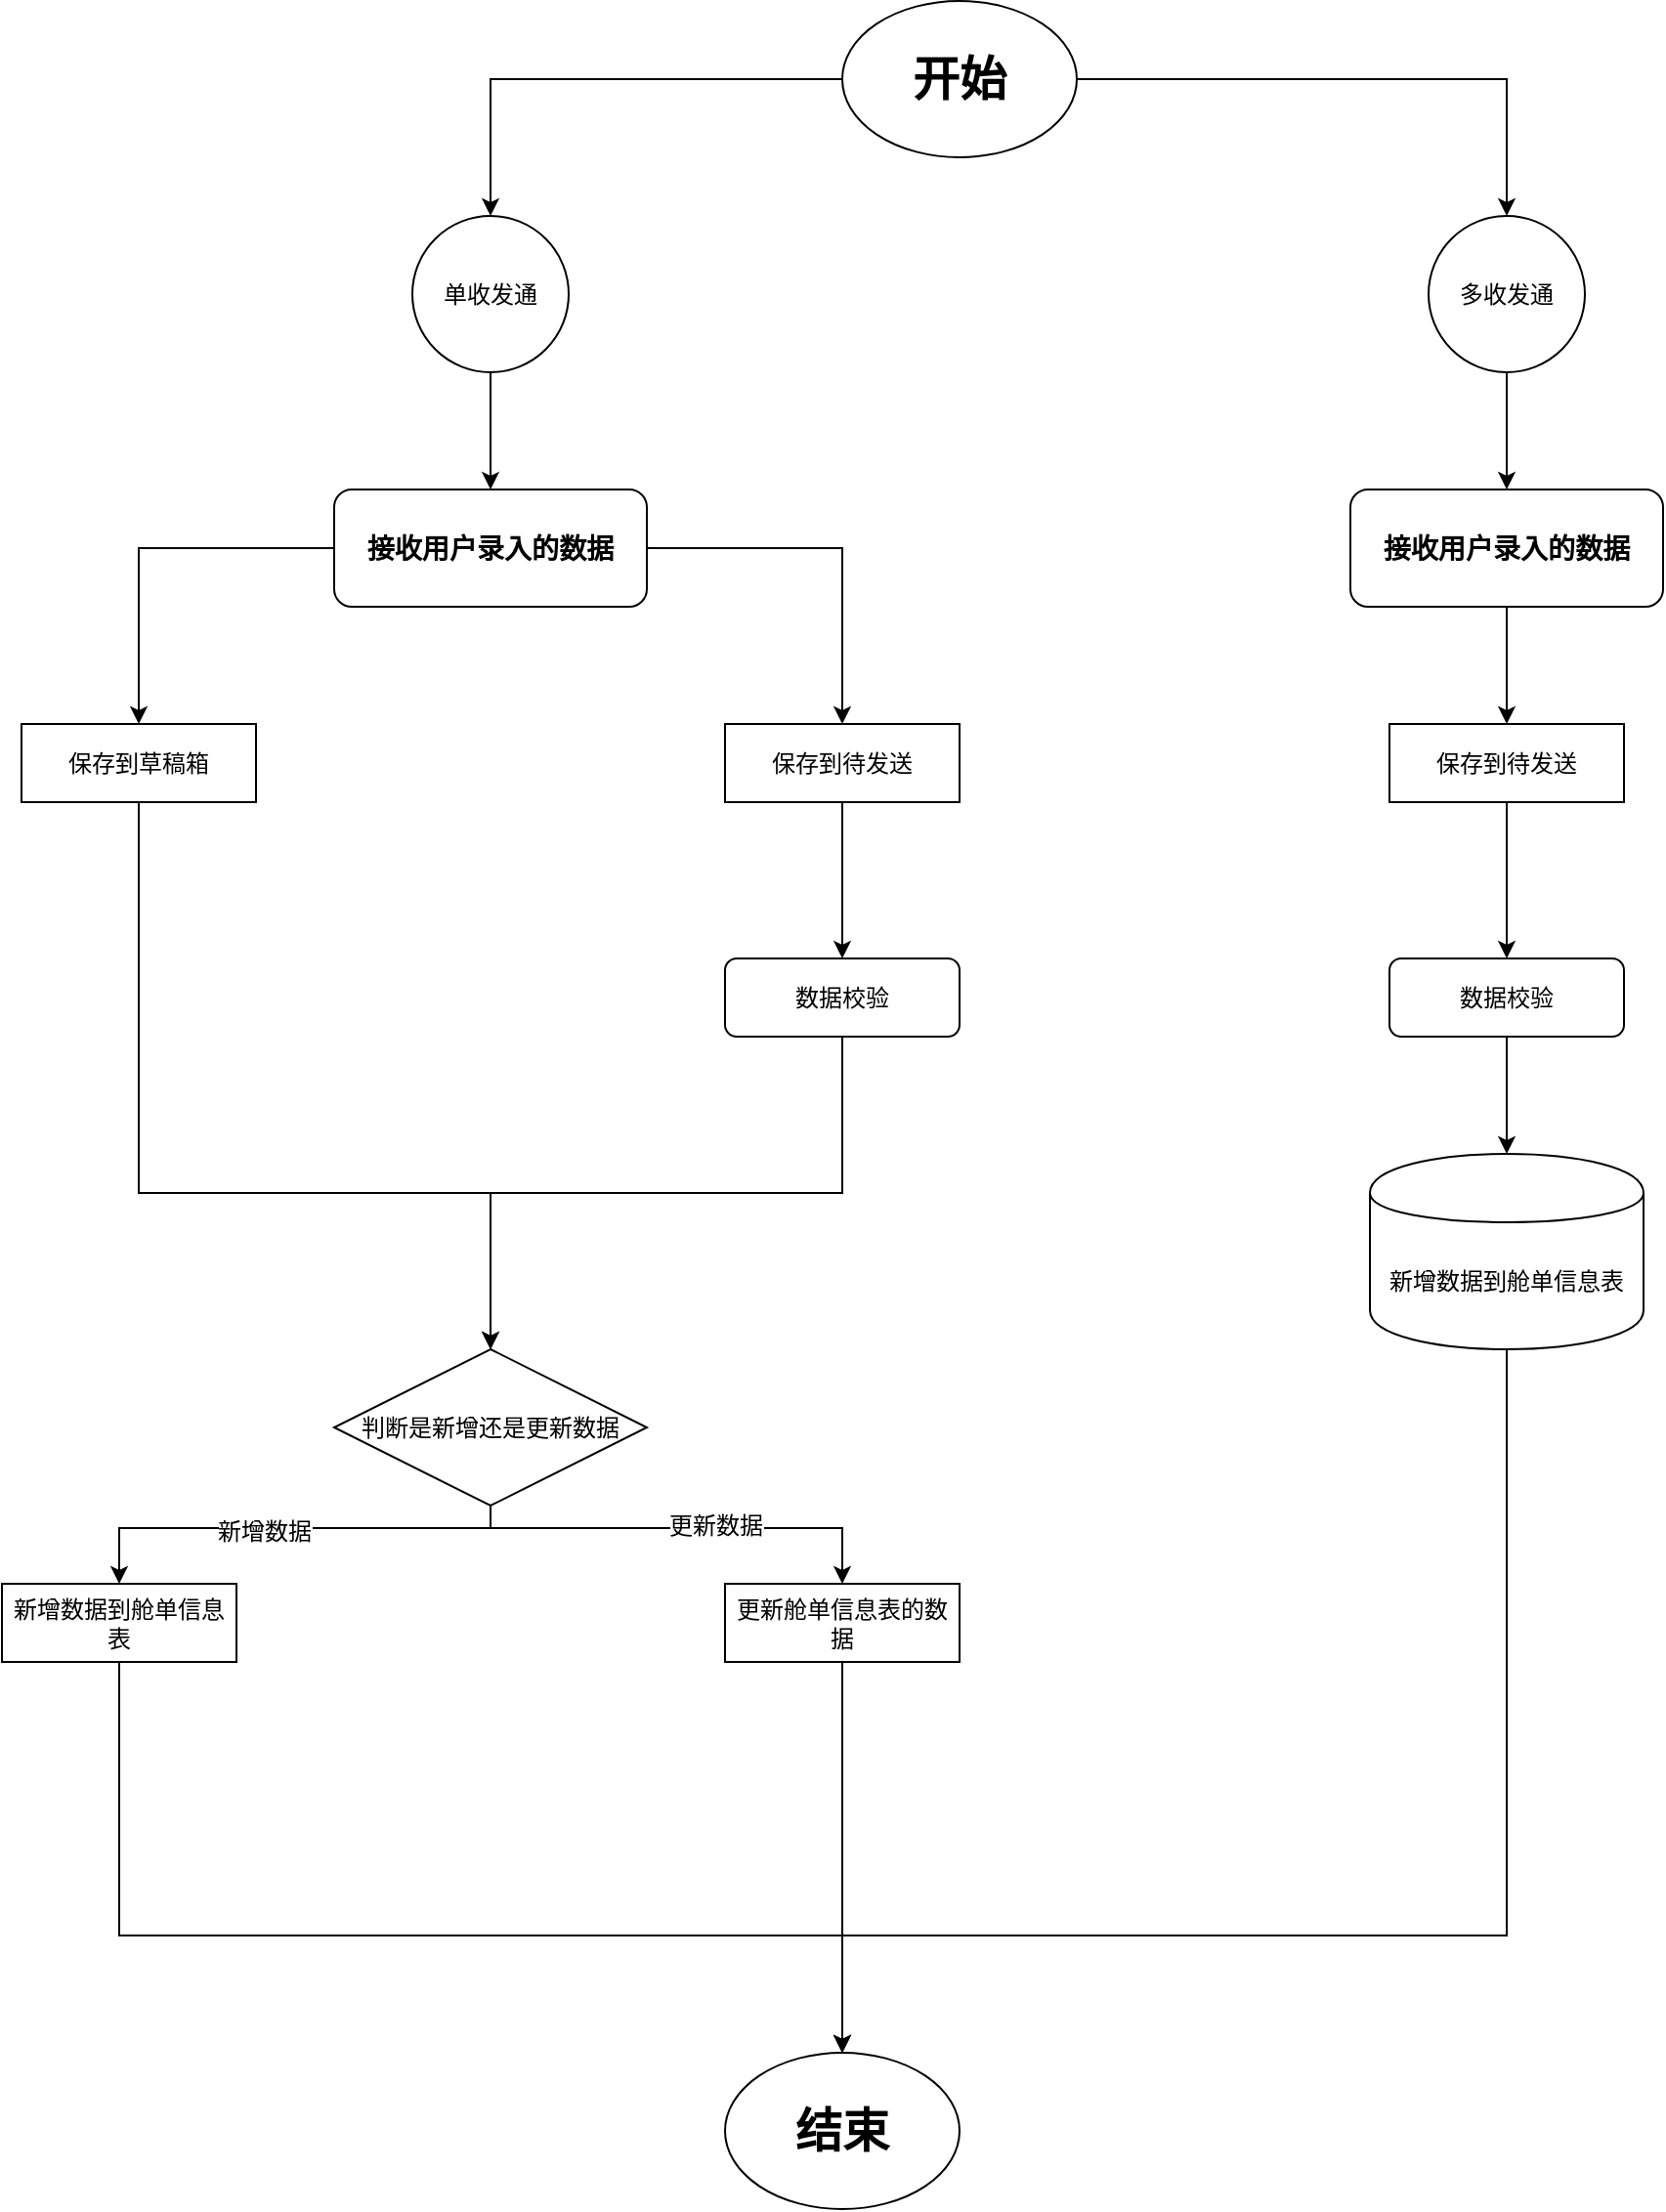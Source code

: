 <mxfile version="11.1.2" type="github"><diagram id="dHn2w-NndSEkanyDAwgJ" name="第 1 页"><mxGraphModel dx="1422" dy="764" grid="1" gridSize="10" guides="1" tooltips="1" connect="1" arrows="1" fold="1" page="1" pageScale="1" pageWidth="827" pageHeight="1169" math="0" shadow="0"><root><mxCell id="0"/><mxCell id="1" parent="0"/><mxCell id="r9f79finVWVbEoPjkivC-4" style="edgeStyle=orthogonalEdgeStyle;rounded=0;orthogonalLoop=1;jettySize=auto;html=1;" edge="1" parent="1" source="DO8jccDImHxHZumNBGkk-2" target="r9f79finVWVbEoPjkivC-2"><mxGeometry relative="1" as="geometry"/></mxCell><mxCell id="r9f79finVWVbEoPjkivC-5" style="edgeStyle=orthogonalEdgeStyle;rounded=0;orthogonalLoop=1;jettySize=auto;html=1;entryX=0.5;entryY=0;entryDx=0;entryDy=0;" edge="1" parent="1" source="DO8jccDImHxHZumNBGkk-2" target="r9f79finVWVbEoPjkivC-3"><mxGeometry relative="1" as="geometry"/></mxCell><mxCell id="DO8jccDImHxHZumNBGkk-2" value="&lt;h1&gt;开始&lt;/h1&gt;" style="ellipse;whiteSpace=wrap;html=1;" parent="1" vertex="1"><mxGeometry x="430" y="18.5" width="120" height="80" as="geometry"/></mxCell><mxCell id="DO8jccDImHxHZumNBGkk-3" style="edgeStyle=orthogonalEdgeStyle;rounded=0;orthogonalLoop=1;jettySize=auto;html=1;entryX=0.5;entryY=0;entryDx=0;entryDy=0;" parent="1" source="DO8jccDImHxHZumNBGkk-5" target="DO8jccDImHxHZumNBGkk-8" edge="1"><mxGeometry relative="1" as="geometry"/></mxCell><mxCell id="DO8jccDImHxHZumNBGkk-4" style="edgeStyle=orthogonalEdgeStyle;rounded=0;orthogonalLoop=1;jettySize=auto;html=1;entryX=0.5;entryY=0;entryDx=0;entryDy=0;" parent="1" source="DO8jccDImHxHZumNBGkk-5" target="DO8jccDImHxHZumNBGkk-10" edge="1"><mxGeometry relative="1" as="geometry"/></mxCell><mxCell id="DO8jccDImHxHZumNBGkk-5" value="&lt;h3&gt;接收用户录入的数据&lt;/h3&gt;" style="rounded=1;whiteSpace=wrap;html=1;" parent="1" vertex="1"><mxGeometry x="170" y="268.5" width="160" height="60" as="geometry"/></mxCell><mxCell id="DO8jccDImHxHZumNBGkk-7" style="edgeStyle=elbowEdgeStyle;rounded=0;orthogonalLoop=1;jettySize=auto;elbow=vertical;html=1;" parent="1" source="DO8jccDImHxHZumNBGkk-8" target="DO8jccDImHxHZumNBGkk-17" edge="1"><mxGeometry relative="1" as="geometry"><Array as="points"><mxPoint x="250" y="628.5"/></Array></mxGeometry></mxCell><mxCell id="DO8jccDImHxHZumNBGkk-8" value="保存到草稿箱" style="rounded=0;whiteSpace=wrap;html=1;" parent="1" vertex="1"><mxGeometry x="10" y="388.5" width="120" height="40" as="geometry"/></mxCell><mxCell id="DO8jccDImHxHZumNBGkk-9" value="" style="edgeStyle=orthogonalEdgeStyle;rounded=0;orthogonalLoop=1;jettySize=auto;html=1;" parent="1" source="DO8jccDImHxHZumNBGkk-10" target="DO8jccDImHxHZumNBGkk-12" edge="1"><mxGeometry relative="1" as="geometry"/></mxCell><mxCell id="DO8jccDImHxHZumNBGkk-10" value="保存到待发送" style="rounded=0;whiteSpace=wrap;html=1;" parent="1" vertex="1"><mxGeometry x="370" y="388.5" width="120" height="40" as="geometry"/></mxCell><mxCell id="DO8jccDImHxHZumNBGkk-11" style="edgeStyle=elbowEdgeStyle;rounded=0;orthogonalLoop=1;jettySize=auto;elbow=vertical;html=1;" parent="1" source="DO8jccDImHxHZumNBGkk-12" target="DO8jccDImHxHZumNBGkk-17" edge="1"><mxGeometry relative="1" as="geometry"/></mxCell><mxCell id="DO8jccDImHxHZumNBGkk-12" value="数据校验" style="rounded=1;whiteSpace=wrap;html=1;" parent="1" vertex="1"><mxGeometry x="370" y="508.5" width="120" height="40" as="geometry"/></mxCell><mxCell id="DO8jccDImHxHZumNBGkk-13" style="edgeStyle=elbowEdgeStyle;rounded=0;orthogonalLoop=1;jettySize=auto;elbow=vertical;html=1;entryX=0.5;entryY=0;entryDx=0;entryDy=0;" parent="1" source="DO8jccDImHxHZumNBGkk-17" target="DO8jccDImHxHZumNBGkk-19" edge="1"><mxGeometry relative="1" as="geometry"><Array as="points"><mxPoint x="70" y="800"/></Array></mxGeometry></mxCell><mxCell id="DO8jccDImHxHZumNBGkk-14" value="新增数据" style="text;html=1;resizable=0;points=[];align=center;verticalAlign=middle;labelBackgroundColor=#ffffff;" parent="DO8jccDImHxHZumNBGkk-13" vertex="1" connectable="0"><mxGeometry x="0.109" y="2" relative="1" as="geometry"><mxPoint as="offset"/></mxGeometry></mxCell><mxCell id="DO8jccDImHxHZumNBGkk-15" style="edgeStyle=elbowEdgeStyle;rounded=0;orthogonalLoop=1;jettySize=auto;elbow=vertical;html=1;exitX=0.5;exitY=1;exitDx=0;exitDy=0;" parent="1" source="DO8jccDImHxHZumNBGkk-17" target="DO8jccDImHxHZumNBGkk-21" edge="1"><mxGeometry relative="1" as="geometry"><Array as="points"><mxPoint x="280" y="800"/></Array></mxGeometry></mxCell><mxCell id="DO8jccDImHxHZumNBGkk-16" value="更新数据" style="text;html=1;resizable=0;points=[];align=center;verticalAlign=middle;labelBackgroundColor=#ffffff;" parent="DO8jccDImHxHZumNBGkk-15" vertex="1" connectable="0"><mxGeometry x="0.145" y="1" relative="1" as="geometry"><mxPoint as="offset"/></mxGeometry></mxCell><mxCell id="DO8jccDImHxHZumNBGkk-17" value="判断是新增还是更新数据" style="rhombus;whiteSpace=wrap;html=1;" parent="1" vertex="1"><mxGeometry x="170" y="708.5" width="160" height="80" as="geometry"/></mxCell><mxCell id="r9f79finVWVbEoPjkivC-25" style="edgeStyle=elbowEdgeStyle;rounded=0;orthogonalLoop=1;jettySize=auto;elbow=vertical;html=1;" edge="1" parent="1" source="DO8jccDImHxHZumNBGkk-19" target="r9f79finVWVbEoPjkivC-16"><mxGeometry relative="1" as="geometry"><Array as="points"><mxPoint x="280" y="1008.5"/></Array></mxGeometry></mxCell><mxCell id="DO8jccDImHxHZumNBGkk-19" value="新增数据到舱单信息表" style="rounded=0;whiteSpace=wrap;html=1;" parent="1" vertex="1"><mxGeometry y="828.5" width="120" height="40" as="geometry"/></mxCell><mxCell id="r9f79finVWVbEoPjkivC-27" style="edgeStyle=elbowEdgeStyle;rounded=0;orthogonalLoop=1;jettySize=auto;elbow=vertical;html=1;entryX=0.5;entryY=0;entryDx=0;entryDy=0;" edge="1" parent="1" source="DO8jccDImHxHZumNBGkk-21" target="r9f79finVWVbEoPjkivC-16"><mxGeometry relative="1" as="geometry"><Array as="points"><mxPoint x="430" y="928.5"/><mxPoint x="510" y="1008.5"/></Array></mxGeometry></mxCell><mxCell id="DO8jccDImHxHZumNBGkk-21" value="更新舱单信息表的数据" style="rounded=0;whiteSpace=wrap;html=1;" parent="1" vertex="1"><mxGeometry x="370" y="828.5" width="120" height="40" as="geometry"/></mxCell><mxCell id="r9f79finVWVbEoPjkivC-6" value="" style="edgeStyle=orthogonalEdgeStyle;rounded=0;orthogonalLoop=1;jettySize=auto;html=1;" edge="1" parent="1" source="r9f79finVWVbEoPjkivC-2" target="DO8jccDImHxHZumNBGkk-5"><mxGeometry relative="1" as="geometry"/></mxCell><mxCell id="r9f79finVWVbEoPjkivC-2" value="单收发通" style="ellipse;whiteSpace=wrap;html=1;aspect=fixed;" vertex="1" parent="1"><mxGeometry x="210" y="128.5" width="80" height="80" as="geometry"/></mxCell><mxCell id="r9f79finVWVbEoPjkivC-8" value="" style="edgeStyle=orthogonalEdgeStyle;rounded=0;orthogonalLoop=1;jettySize=auto;html=1;" edge="1" parent="1" source="r9f79finVWVbEoPjkivC-3" target="r9f79finVWVbEoPjkivC-7"><mxGeometry relative="1" as="geometry"/></mxCell><mxCell id="r9f79finVWVbEoPjkivC-3" value="多收发通" style="ellipse;whiteSpace=wrap;html=1;aspect=fixed;" vertex="1" parent="1"><mxGeometry x="730" y="128.5" width="80" height="80" as="geometry"/></mxCell><mxCell id="r9f79finVWVbEoPjkivC-11" value="" style="edgeStyle=orthogonalEdgeStyle;rounded=0;orthogonalLoop=1;jettySize=auto;html=1;" edge="1" parent="1" source="r9f79finVWVbEoPjkivC-7" target="r9f79finVWVbEoPjkivC-9"><mxGeometry relative="1" as="geometry"/></mxCell><mxCell id="r9f79finVWVbEoPjkivC-7" value="&lt;h3&gt;接收用户录入的数据&lt;/h3&gt;" style="rounded=1;whiteSpace=wrap;html=1;" vertex="1" parent="1"><mxGeometry x="690" y="268.5" width="160" height="60" as="geometry"/></mxCell><mxCell id="r9f79finVWVbEoPjkivC-15" value="" style="edgeStyle=orthogonalEdgeStyle;rounded=0;orthogonalLoop=1;jettySize=auto;html=1;" edge="1" parent="1" source="r9f79finVWVbEoPjkivC-9" target="r9f79finVWVbEoPjkivC-10"><mxGeometry relative="1" as="geometry"/></mxCell><mxCell id="r9f79finVWVbEoPjkivC-9" value="保存到待发送" style="rounded=0;whiteSpace=wrap;html=1;" vertex="1" parent="1"><mxGeometry x="710" y="388.5" width="120" height="40" as="geometry"/></mxCell><mxCell id="r9f79finVWVbEoPjkivC-34" value="" style="edgeStyle=elbowEdgeStyle;rounded=0;orthogonalLoop=1;jettySize=auto;elbow=vertical;html=1;" edge="1" parent="1" source="r9f79finVWVbEoPjkivC-10" target="r9f79finVWVbEoPjkivC-31"><mxGeometry relative="1" as="geometry"/></mxCell><mxCell id="r9f79finVWVbEoPjkivC-10" value="数据校验" style="rounded=1;whiteSpace=wrap;html=1;" vertex="1" parent="1"><mxGeometry x="710" y="508.5" width="120" height="40" as="geometry"/></mxCell><mxCell id="r9f79finVWVbEoPjkivC-16" value="&lt;h1&gt;结束&lt;/h1&gt;" style="ellipse;whiteSpace=wrap;html=1;" vertex="1" parent="1"><mxGeometry x="370" y="1068.5" width="120" height="80" as="geometry"/></mxCell><mxCell id="r9f79finVWVbEoPjkivC-35" style="edgeStyle=elbowEdgeStyle;rounded=0;orthogonalLoop=1;jettySize=auto;elbow=vertical;html=1;" edge="1" parent="1" source="r9f79finVWVbEoPjkivC-31" target="r9f79finVWVbEoPjkivC-16"><mxGeometry relative="1" as="geometry"><Array as="points"><mxPoint x="660" y="1008.5"/><mxPoint x="680" y="988.5"/><mxPoint x="750" y="988.5"/><mxPoint x="770" y="988.5"/><mxPoint x="660" y="998.5"/></Array></mxGeometry></mxCell><mxCell id="r9f79finVWVbEoPjkivC-31" value="新增数据到舱单信息表" style="shape=cylinder;whiteSpace=wrap;html=1;boundedLbl=1;backgroundOutline=1;" vertex="1" parent="1"><mxGeometry x="700" y="608.5" width="140" height="100" as="geometry"/></mxCell></root></mxGraphModel></diagram></mxfile>